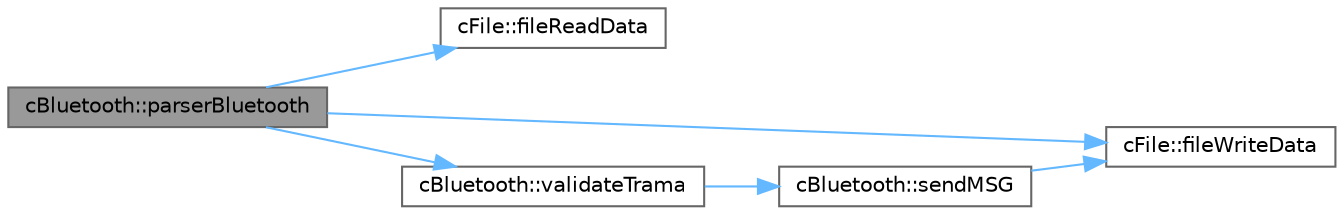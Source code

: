 digraph "cBluetooth::parserBluetooth"
{
 // LATEX_PDF_SIZE
  bgcolor="transparent";
  edge [fontname=Helvetica,fontsize=10,labelfontname=Helvetica,labelfontsize=10];
  node [fontname=Helvetica,fontsize=10,shape=box,height=0.2,width=0.4];
  rankdir="LR";
  Node1 [label="cBluetooth::parserBluetooth",height=0.2,width=0.4,color="gray40", fillcolor="grey60", style="filled", fontcolor="black",tooltip="Do the parse to the bluetooth trama Receive a buffer of char with is length."];
  Node1 -> Node2 [color="steelblue1",style="solid"];
  Node2 [label="cFile::fileReadData",height=0.2,width=0.4,color="grey40", fillcolor="white", style="filled",URL="$classc_file.html#a76aa31c62f926cbefb8fc6b7b7279f18",tooltip="fUNCTION FOR READ ON THE FILE fd THAT BELONG TO THE CLASS"];
  Node1 -> Node3 [color="steelblue1",style="solid"];
  Node3 [label="cFile::fileWriteData",height=0.2,width=0.4,color="grey40", fillcolor="white", style="filled",URL="$classc_file.html#a356b90beb9dbec359fc823b9d79ce930",tooltip="fUNCTION FOR WRITE ON THE FILE fd THAT BELONG TO THE CLASS"];
  Node1 -> Node4 [color="steelblue1",style="solid"];
  Node4 [label="cBluetooth::validateTrama",height=0.2,width=0.4,color="grey40", fillcolor="white", style="filled",URL="$classc_bluetooth.html#a2112e56e97546e97a0a8242739bd9e0d",tooltip="This function validate and parser de packet receive from the bluetooth."];
  Node4 -> Node5 [color="steelblue1",style="solid"];
  Node5 [label="cBluetooth::sendMSG",height=0.2,width=0.4,color="grey40", fillcolor="white", style="filled",URL="$classc_bluetooth.html#abbc999c5d6a5e559cc8e261c7706ceff",tooltip="Send a msg by bluetooth."];
  Node5 -> Node3 [color="steelblue1",style="solid"];
}
